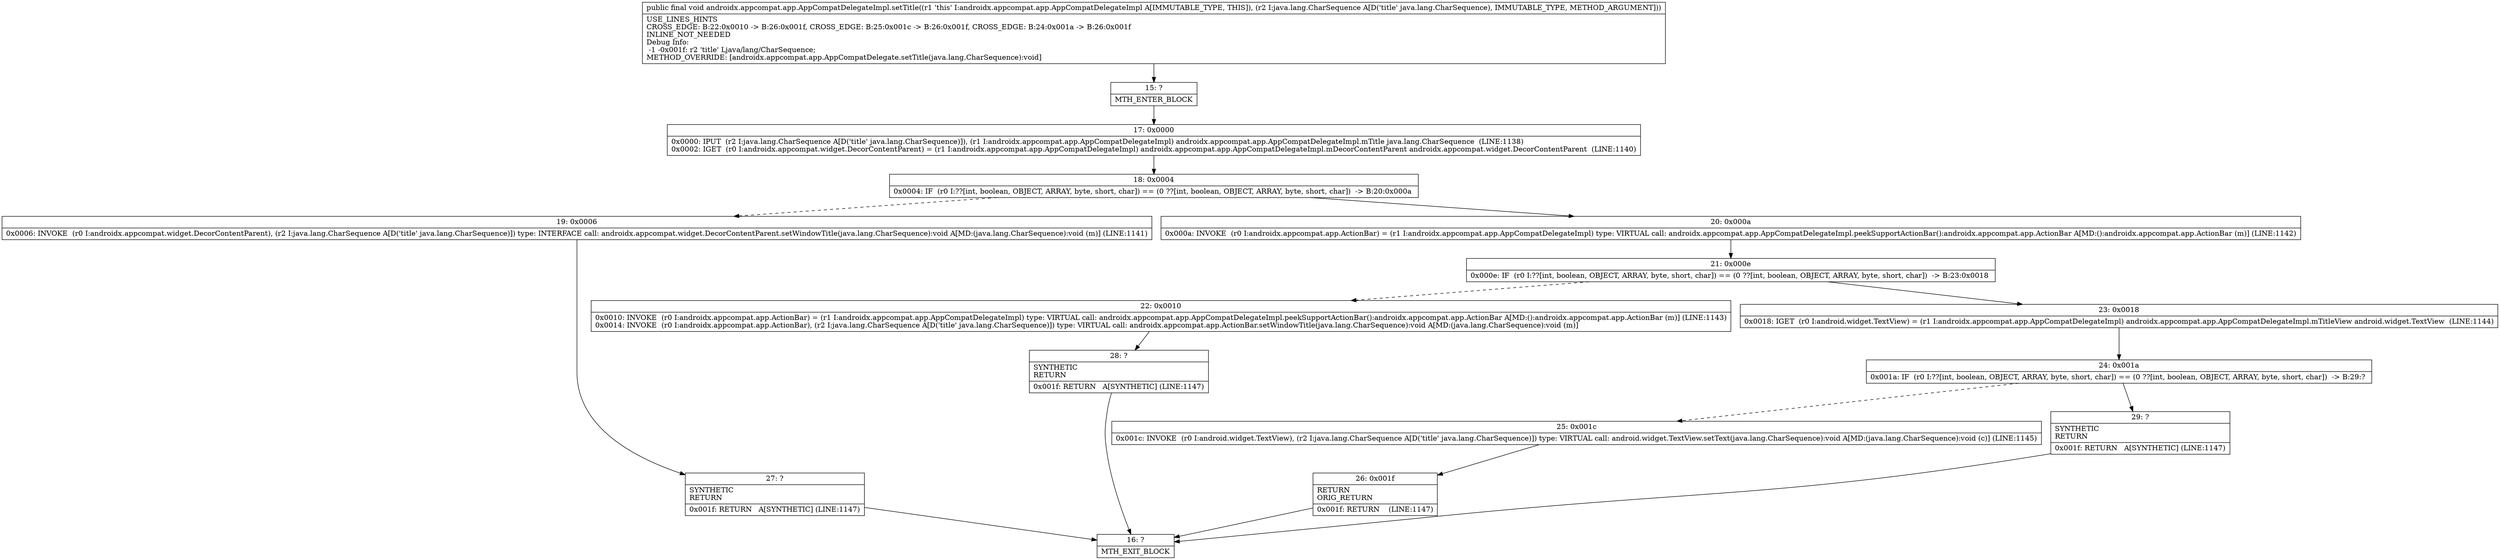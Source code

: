 digraph "CFG forandroidx.appcompat.app.AppCompatDelegateImpl.setTitle(Ljava\/lang\/CharSequence;)V" {
Node_15 [shape=record,label="{15\:\ ?|MTH_ENTER_BLOCK\l}"];
Node_17 [shape=record,label="{17\:\ 0x0000|0x0000: IPUT  (r2 I:java.lang.CharSequence A[D('title' java.lang.CharSequence)]), (r1 I:androidx.appcompat.app.AppCompatDelegateImpl) androidx.appcompat.app.AppCompatDelegateImpl.mTitle java.lang.CharSequence  (LINE:1138)\l0x0002: IGET  (r0 I:androidx.appcompat.widget.DecorContentParent) = (r1 I:androidx.appcompat.app.AppCompatDelegateImpl) androidx.appcompat.app.AppCompatDelegateImpl.mDecorContentParent androidx.appcompat.widget.DecorContentParent  (LINE:1140)\l}"];
Node_18 [shape=record,label="{18\:\ 0x0004|0x0004: IF  (r0 I:??[int, boolean, OBJECT, ARRAY, byte, short, char]) == (0 ??[int, boolean, OBJECT, ARRAY, byte, short, char])  \-\> B:20:0x000a \l}"];
Node_19 [shape=record,label="{19\:\ 0x0006|0x0006: INVOKE  (r0 I:androidx.appcompat.widget.DecorContentParent), (r2 I:java.lang.CharSequence A[D('title' java.lang.CharSequence)]) type: INTERFACE call: androidx.appcompat.widget.DecorContentParent.setWindowTitle(java.lang.CharSequence):void A[MD:(java.lang.CharSequence):void (m)] (LINE:1141)\l}"];
Node_27 [shape=record,label="{27\:\ ?|SYNTHETIC\lRETURN\l|0x001f: RETURN   A[SYNTHETIC] (LINE:1147)\l}"];
Node_16 [shape=record,label="{16\:\ ?|MTH_EXIT_BLOCK\l}"];
Node_20 [shape=record,label="{20\:\ 0x000a|0x000a: INVOKE  (r0 I:androidx.appcompat.app.ActionBar) = (r1 I:androidx.appcompat.app.AppCompatDelegateImpl) type: VIRTUAL call: androidx.appcompat.app.AppCompatDelegateImpl.peekSupportActionBar():androidx.appcompat.app.ActionBar A[MD:():androidx.appcompat.app.ActionBar (m)] (LINE:1142)\l}"];
Node_21 [shape=record,label="{21\:\ 0x000e|0x000e: IF  (r0 I:??[int, boolean, OBJECT, ARRAY, byte, short, char]) == (0 ??[int, boolean, OBJECT, ARRAY, byte, short, char])  \-\> B:23:0x0018 \l}"];
Node_22 [shape=record,label="{22\:\ 0x0010|0x0010: INVOKE  (r0 I:androidx.appcompat.app.ActionBar) = (r1 I:androidx.appcompat.app.AppCompatDelegateImpl) type: VIRTUAL call: androidx.appcompat.app.AppCompatDelegateImpl.peekSupportActionBar():androidx.appcompat.app.ActionBar A[MD:():androidx.appcompat.app.ActionBar (m)] (LINE:1143)\l0x0014: INVOKE  (r0 I:androidx.appcompat.app.ActionBar), (r2 I:java.lang.CharSequence A[D('title' java.lang.CharSequence)]) type: VIRTUAL call: androidx.appcompat.app.ActionBar.setWindowTitle(java.lang.CharSequence):void A[MD:(java.lang.CharSequence):void (m)]\l}"];
Node_28 [shape=record,label="{28\:\ ?|SYNTHETIC\lRETURN\l|0x001f: RETURN   A[SYNTHETIC] (LINE:1147)\l}"];
Node_23 [shape=record,label="{23\:\ 0x0018|0x0018: IGET  (r0 I:android.widget.TextView) = (r1 I:androidx.appcompat.app.AppCompatDelegateImpl) androidx.appcompat.app.AppCompatDelegateImpl.mTitleView android.widget.TextView  (LINE:1144)\l}"];
Node_24 [shape=record,label="{24\:\ 0x001a|0x001a: IF  (r0 I:??[int, boolean, OBJECT, ARRAY, byte, short, char]) == (0 ??[int, boolean, OBJECT, ARRAY, byte, short, char])  \-\> B:29:? \l}"];
Node_25 [shape=record,label="{25\:\ 0x001c|0x001c: INVOKE  (r0 I:android.widget.TextView), (r2 I:java.lang.CharSequence A[D('title' java.lang.CharSequence)]) type: VIRTUAL call: android.widget.TextView.setText(java.lang.CharSequence):void A[MD:(java.lang.CharSequence):void (c)] (LINE:1145)\l}"];
Node_26 [shape=record,label="{26\:\ 0x001f|RETURN\lORIG_RETURN\l|0x001f: RETURN    (LINE:1147)\l}"];
Node_29 [shape=record,label="{29\:\ ?|SYNTHETIC\lRETURN\l|0x001f: RETURN   A[SYNTHETIC] (LINE:1147)\l}"];
MethodNode[shape=record,label="{public final void androidx.appcompat.app.AppCompatDelegateImpl.setTitle((r1 'this' I:androidx.appcompat.app.AppCompatDelegateImpl A[IMMUTABLE_TYPE, THIS]), (r2 I:java.lang.CharSequence A[D('title' java.lang.CharSequence), IMMUTABLE_TYPE, METHOD_ARGUMENT]))  | USE_LINES_HINTS\lCROSS_EDGE: B:22:0x0010 \-\> B:26:0x001f, CROSS_EDGE: B:25:0x001c \-\> B:26:0x001f, CROSS_EDGE: B:24:0x001a \-\> B:26:0x001f\lINLINE_NOT_NEEDED\lDebug Info:\l  \-1 \-0x001f: r2 'title' Ljava\/lang\/CharSequence;\lMETHOD_OVERRIDE: [androidx.appcompat.app.AppCompatDelegate.setTitle(java.lang.CharSequence):void]\l}"];
MethodNode -> Node_15;Node_15 -> Node_17;
Node_17 -> Node_18;
Node_18 -> Node_19[style=dashed];
Node_18 -> Node_20;
Node_19 -> Node_27;
Node_27 -> Node_16;
Node_20 -> Node_21;
Node_21 -> Node_22[style=dashed];
Node_21 -> Node_23;
Node_22 -> Node_28;
Node_28 -> Node_16;
Node_23 -> Node_24;
Node_24 -> Node_25[style=dashed];
Node_24 -> Node_29;
Node_25 -> Node_26;
Node_26 -> Node_16;
Node_29 -> Node_16;
}

